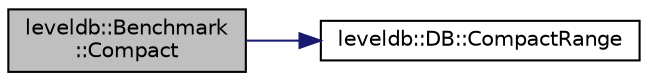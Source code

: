 digraph "leveldb::Benchmark::Compact"
{
  edge [fontname="Helvetica",fontsize="10",labelfontname="Helvetica",labelfontsize="10"];
  node [fontname="Helvetica",fontsize="10",shape=record];
  rankdir="LR";
  Node1 [label="leveldb::Benchmark\l::Compact",height=0.2,width=0.4,color="black", fillcolor="grey75", style="filled" fontcolor="black"];
  Node1 -> Node2 [color="midnightblue",fontsize="10",style="solid",fontname="Helvetica"];
  Node2 [label="leveldb::DB::CompactRange",height=0.2,width=0.4,color="black", fillcolor="white", style="filled",URL="$classleveldb_1_1_d_b.html#aeea500cbc6704454b3be6908d5da8b3a"];
}
